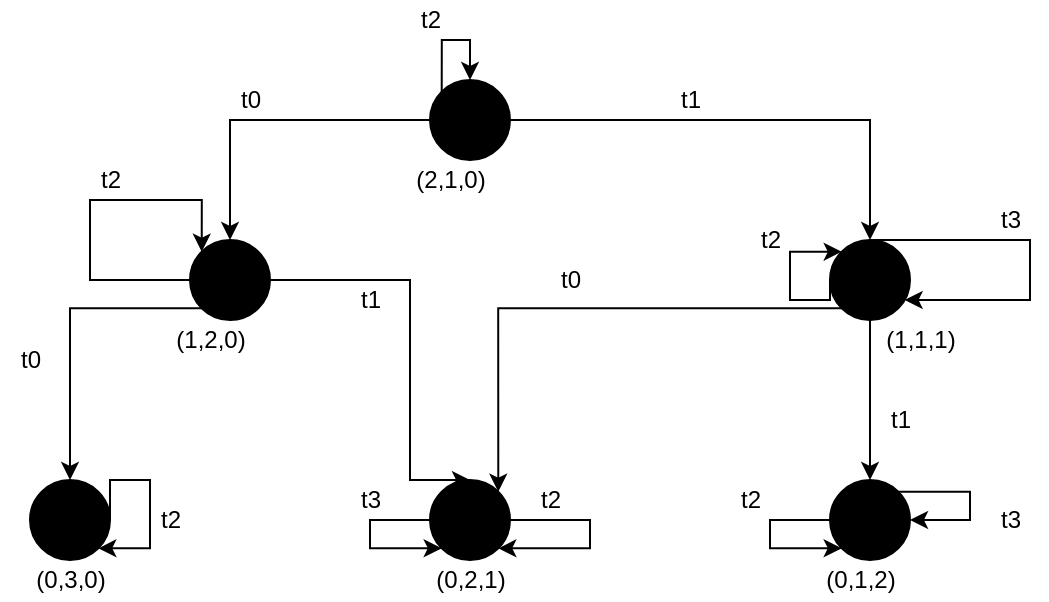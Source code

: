 <mxfile version="15.5.9" type="github">
  <diagram id="Ag26jjxQlUrxGi_fAM3p" name="Page-1">
    <mxGraphModel dx="870" dy="341" grid="1" gridSize="10" guides="1" tooltips="1" connect="1" arrows="1" fold="1" page="1" pageScale="1" pageWidth="827" pageHeight="1169" math="0" shadow="0">
      <root>
        <mxCell id="0" />
        <mxCell id="1" parent="0" />
        <mxCell id="MCnuN7g1gk3N_JBsFDVG-4" style="edgeStyle=orthogonalEdgeStyle;rounded=0;orthogonalLoop=1;jettySize=auto;html=1;exitX=0;exitY=0.5;exitDx=0;exitDy=0;entryX=0.5;entryY=0;entryDx=0;entryDy=0;" edge="1" parent="1" source="MCnuN7g1gk3N_JBsFDVG-1" target="MCnuN7g1gk3N_JBsFDVG-2">
          <mxGeometry relative="1" as="geometry" />
        </mxCell>
        <mxCell id="MCnuN7g1gk3N_JBsFDVG-5" style="edgeStyle=orthogonalEdgeStyle;rounded=0;orthogonalLoop=1;jettySize=auto;html=1;exitX=1;exitY=0.5;exitDx=0;exitDy=0;entryX=0.5;entryY=0;entryDx=0;entryDy=0;" edge="1" parent="1" source="MCnuN7g1gk3N_JBsFDVG-1" target="MCnuN7g1gk3N_JBsFDVG-3">
          <mxGeometry relative="1" as="geometry" />
        </mxCell>
        <mxCell id="MCnuN7g1gk3N_JBsFDVG-24" style="edgeStyle=orthogonalEdgeStyle;rounded=0;orthogonalLoop=1;jettySize=auto;html=1;exitX=0;exitY=0;exitDx=0;exitDy=0;entryX=0.5;entryY=0;entryDx=0;entryDy=0;" edge="1" parent="1" source="MCnuN7g1gk3N_JBsFDVG-1" target="MCnuN7g1gk3N_JBsFDVG-1">
          <mxGeometry relative="1" as="geometry">
            <mxPoint x="260" y="30" as="targetPoint" />
            <Array as="points">
              <mxPoint x="286" y="20" />
              <mxPoint x="300" y="20" />
            </Array>
          </mxGeometry>
        </mxCell>
        <mxCell id="MCnuN7g1gk3N_JBsFDVG-1" value="" style="ellipse;whiteSpace=wrap;html=1;aspect=fixed;fillColor=#000000;" vertex="1" parent="1">
          <mxGeometry x="280" y="40" width="40" height="40" as="geometry" />
        </mxCell>
        <mxCell id="MCnuN7g1gk3N_JBsFDVG-11" style="edgeStyle=orthogonalEdgeStyle;rounded=0;orthogonalLoop=1;jettySize=auto;html=1;exitX=0;exitY=1;exitDx=0;exitDy=0;entryX=0.5;entryY=0;entryDx=0;entryDy=0;" edge="1" parent="1" source="MCnuN7g1gk3N_JBsFDVG-2" target="MCnuN7g1gk3N_JBsFDVG-9">
          <mxGeometry relative="1" as="geometry" />
        </mxCell>
        <mxCell id="MCnuN7g1gk3N_JBsFDVG-13" style="edgeStyle=orthogonalEdgeStyle;rounded=0;orthogonalLoop=1;jettySize=auto;html=1;exitX=1;exitY=0.5;exitDx=0;exitDy=0;entryX=0.5;entryY=0;entryDx=0;entryDy=0;" edge="1" parent="1" source="MCnuN7g1gk3N_JBsFDVG-2" target="MCnuN7g1gk3N_JBsFDVG-10">
          <mxGeometry relative="1" as="geometry">
            <Array as="points">
              <mxPoint x="270" y="140" />
              <mxPoint x="270" y="240" />
            </Array>
          </mxGeometry>
        </mxCell>
        <mxCell id="MCnuN7g1gk3N_JBsFDVG-2" value="" style="ellipse;whiteSpace=wrap;html=1;aspect=fixed;fillColor=#000000;" vertex="1" parent="1">
          <mxGeometry x="160" y="120" width="40" height="40" as="geometry" />
        </mxCell>
        <mxCell id="MCnuN7g1gk3N_JBsFDVG-8" style="edgeStyle=orthogonalEdgeStyle;rounded=0;orthogonalLoop=1;jettySize=auto;html=1;" edge="1" parent="1" source="MCnuN7g1gk3N_JBsFDVG-3" target="MCnuN7g1gk3N_JBsFDVG-3">
          <mxGeometry relative="1" as="geometry">
            <mxPoint x="620" y="110" as="targetPoint" />
            <Array as="points">
              <mxPoint x="580" y="120" />
              <mxPoint x="580" y="150" />
            </Array>
          </mxGeometry>
        </mxCell>
        <mxCell id="MCnuN7g1gk3N_JBsFDVG-14" style="edgeStyle=orthogonalEdgeStyle;rounded=0;orthogonalLoop=1;jettySize=auto;html=1;exitX=0;exitY=1;exitDx=0;exitDy=0;entryX=1;entryY=0;entryDx=0;entryDy=0;" edge="1" parent="1" source="MCnuN7g1gk3N_JBsFDVG-3" target="MCnuN7g1gk3N_JBsFDVG-10">
          <mxGeometry relative="1" as="geometry" />
        </mxCell>
        <mxCell id="MCnuN7g1gk3N_JBsFDVG-20" style="edgeStyle=orthogonalEdgeStyle;rounded=0;orthogonalLoop=1;jettySize=auto;html=1;exitX=0.5;exitY=1;exitDx=0;exitDy=0;entryX=0.5;entryY=0;entryDx=0;entryDy=0;" edge="1" parent="1" source="MCnuN7g1gk3N_JBsFDVG-3" target="MCnuN7g1gk3N_JBsFDVG-18">
          <mxGeometry relative="1" as="geometry" />
        </mxCell>
        <mxCell id="MCnuN7g1gk3N_JBsFDVG-35" style="edgeStyle=orthogonalEdgeStyle;rounded=0;orthogonalLoop=1;jettySize=auto;html=1;exitX=0;exitY=0.5;exitDx=0;exitDy=0;entryX=0;entryY=0;entryDx=0;entryDy=0;" edge="1" parent="1" source="MCnuN7g1gk3N_JBsFDVG-3" target="MCnuN7g1gk3N_JBsFDVG-3">
          <mxGeometry relative="1" as="geometry">
            <mxPoint x="440" y="110" as="targetPoint" />
            <Array as="points">
              <mxPoint x="480" y="150" />
              <mxPoint x="460" y="150" />
              <mxPoint x="460" y="126" />
            </Array>
          </mxGeometry>
        </mxCell>
        <mxCell id="MCnuN7g1gk3N_JBsFDVG-3" value="" style="ellipse;whiteSpace=wrap;html=1;aspect=fixed;fillColor=#000000;" vertex="1" parent="1">
          <mxGeometry x="480" y="120" width="40" height="40" as="geometry" />
        </mxCell>
        <mxCell id="MCnuN7g1gk3N_JBsFDVG-6" style="edgeStyle=orthogonalEdgeStyle;rounded=0;orthogonalLoop=1;jettySize=auto;html=1;exitX=0;exitY=0.5;exitDx=0;exitDy=0;entryX=0;entryY=0;entryDx=0;entryDy=0;" edge="1" parent="1" source="MCnuN7g1gk3N_JBsFDVG-2" target="MCnuN7g1gk3N_JBsFDVG-2">
          <mxGeometry relative="1" as="geometry">
            <mxPoint x="100" y="80" as="targetPoint" />
            <Array as="points">
              <mxPoint x="110" y="140" />
              <mxPoint x="110" y="100" />
              <mxPoint x="166" y="100" />
            </Array>
          </mxGeometry>
        </mxCell>
        <mxCell id="MCnuN7g1gk3N_JBsFDVG-30" style="edgeStyle=orthogonalEdgeStyle;rounded=0;orthogonalLoop=1;jettySize=auto;html=1;exitX=1;exitY=0.5;exitDx=0;exitDy=0;entryX=1;entryY=1;entryDx=0;entryDy=0;" edge="1" parent="1" source="MCnuN7g1gk3N_JBsFDVG-9" target="MCnuN7g1gk3N_JBsFDVG-9">
          <mxGeometry relative="1" as="geometry">
            <mxPoint x="160" y="260.19" as="targetPoint" />
            <Array as="points">
              <mxPoint x="120" y="240" />
              <mxPoint x="140" y="240" />
              <mxPoint x="140" y="274" />
            </Array>
          </mxGeometry>
        </mxCell>
        <mxCell id="MCnuN7g1gk3N_JBsFDVG-9" value="" style="ellipse;whiteSpace=wrap;html=1;aspect=fixed;fillColor=#000000;" vertex="1" parent="1">
          <mxGeometry x="80" y="240" width="40" height="40" as="geometry" />
        </mxCell>
        <mxCell id="MCnuN7g1gk3N_JBsFDVG-17" style="edgeStyle=orthogonalEdgeStyle;rounded=0;orthogonalLoop=1;jettySize=auto;html=1;exitX=1;exitY=0.5;exitDx=0;exitDy=0;entryX=1;entryY=1;entryDx=0;entryDy=0;" edge="1" parent="1" source="MCnuN7g1gk3N_JBsFDVG-10" target="MCnuN7g1gk3N_JBsFDVG-10">
          <mxGeometry relative="1" as="geometry">
            <mxPoint x="420" y="260" as="targetPoint" />
            <Array as="points">
              <mxPoint x="360" y="260" />
              <mxPoint x="360" y="274" />
            </Array>
          </mxGeometry>
        </mxCell>
        <mxCell id="MCnuN7g1gk3N_JBsFDVG-10" value="" style="ellipse;whiteSpace=wrap;html=1;aspect=fixed;fillColor=#000000;" vertex="1" parent="1">
          <mxGeometry x="280" y="240" width="40" height="40" as="geometry" />
        </mxCell>
        <mxCell id="MCnuN7g1gk3N_JBsFDVG-15" style="edgeStyle=orthogonalEdgeStyle;rounded=0;orthogonalLoop=1;jettySize=auto;html=1;exitX=0;exitY=0.5;exitDx=0;exitDy=0;entryX=0;entryY=1;entryDx=0;entryDy=0;" edge="1" parent="1" source="MCnuN7g1gk3N_JBsFDVG-10" target="MCnuN7g1gk3N_JBsFDVG-10">
          <mxGeometry relative="1" as="geometry">
            <Array as="points">
              <mxPoint x="250" y="260" />
              <mxPoint x="250" y="274" />
            </Array>
          </mxGeometry>
        </mxCell>
        <mxCell id="MCnuN7g1gk3N_JBsFDVG-23" style="edgeStyle=orthogonalEdgeStyle;rounded=0;orthogonalLoop=1;jettySize=auto;html=1;exitX=0;exitY=0.5;exitDx=0;exitDy=0;entryX=0;entryY=1;entryDx=0;entryDy=0;" edge="1" parent="1" source="MCnuN7g1gk3N_JBsFDVG-18" target="MCnuN7g1gk3N_JBsFDVG-18">
          <mxGeometry relative="1" as="geometry">
            <mxPoint x="540" y="320" as="targetPoint" />
            <Array as="points">
              <mxPoint x="450" y="260" />
              <mxPoint x="450" y="274" />
            </Array>
          </mxGeometry>
        </mxCell>
        <mxCell id="MCnuN7g1gk3N_JBsFDVG-18" value="" style="ellipse;whiteSpace=wrap;html=1;aspect=fixed;fillColor=#000000;" vertex="1" parent="1">
          <mxGeometry x="480" y="240" width="40" height="40" as="geometry" />
        </mxCell>
        <mxCell id="MCnuN7g1gk3N_JBsFDVG-21" style="edgeStyle=orthogonalEdgeStyle;rounded=0;orthogonalLoop=1;jettySize=auto;html=1;exitX=1;exitY=0;exitDx=0;exitDy=0;entryX=1;entryY=0.5;entryDx=0;entryDy=0;" edge="1" parent="1" source="MCnuN7g1gk3N_JBsFDVG-18" target="MCnuN7g1gk3N_JBsFDVG-18">
          <mxGeometry relative="1" as="geometry">
            <Array as="points">
              <mxPoint x="550" y="246" />
              <mxPoint x="550" y="260" />
            </Array>
          </mxGeometry>
        </mxCell>
        <mxCell id="MCnuN7g1gk3N_JBsFDVG-25" value="t2" style="text;html=1;align=center;verticalAlign=middle;resizable=0;points=[];autosize=1;strokeColor=none;fillColor=none;" vertex="1" parent="1">
          <mxGeometry x="265" width="30" height="20" as="geometry" />
        </mxCell>
        <mxCell id="MCnuN7g1gk3N_JBsFDVG-26" value="t0" style="text;html=1;align=center;verticalAlign=middle;resizable=0;points=[];autosize=1;strokeColor=none;fillColor=none;" vertex="1" parent="1">
          <mxGeometry x="175" y="40" width="30" height="20" as="geometry" />
        </mxCell>
        <mxCell id="MCnuN7g1gk3N_JBsFDVG-27" value="t1" style="text;html=1;align=center;verticalAlign=middle;resizable=0;points=[];autosize=1;strokeColor=none;fillColor=none;" vertex="1" parent="1">
          <mxGeometry x="395" y="40" width="30" height="20" as="geometry" />
        </mxCell>
        <mxCell id="MCnuN7g1gk3N_JBsFDVG-28" value="t2" style="text;html=1;align=center;verticalAlign=middle;resizable=0;points=[];autosize=1;strokeColor=none;fillColor=none;" vertex="1" parent="1">
          <mxGeometry x="105" y="80" width="30" height="20" as="geometry" />
        </mxCell>
        <mxCell id="MCnuN7g1gk3N_JBsFDVG-29" value="t0" style="text;html=1;align=center;verticalAlign=middle;resizable=0;points=[];autosize=1;strokeColor=none;fillColor=none;" vertex="1" parent="1">
          <mxGeometry x="65" y="170" width="30" height="20" as="geometry" />
        </mxCell>
        <mxCell id="MCnuN7g1gk3N_JBsFDVG-31" value="t2" style="text;html=1;align=center;verticalAlign=middle;resizable=0;points=[];autosize=1;strokeColor=none;fillColor=none;" vertex="1" parent="1">
          <mxGeometry x="135" y="250" width="30" height="20" as="geometry" />
        </mxCell>
        <mxCell id="MCnuN7g1gk3N_JBsFDVG-32" value="t3" style="text;html=1;align=center;verticalAlign=middle;resizable=0;points=[];autosize=1;strokeColor=none;fillColor=none;" vertex="1" parent="1">
          <mxGeometry x="235" y="240" width="30" height="20" as="geometry" />
        </mxCell>
        <mxCell id="MCnuN7g1gk3N_JBsFDVG-33" value="t2" style="text;html=1;align=center;verticalAlign=middle;resizable=0;points=[];autosize=1;strokeColor=none;fillColor=none;" vertex="1" parent="1">
          <mxGeometry x="325" y="240" width="30" height="20" as="geometry" />
        </mxCell>
        <mxCell id="MCnuN7g1gk3N_JBsFDVG-34" value="t3" style="text;html=1;align=center;verticalAlign=middle;resizable=0;points=[];autosize=1;strokeColor=none;fillColor=none;" vertex="1" parent="1">
          <mxGeometry x="555" y="100" width="30" height="20" as="geometry" />
        </mxCell>
        <mxCell id="MCnuN7g1gk3N_JBsFDVG-36" value="t2" style="text;html=1;align=center;verticalAlign=middle;resizable=0;points=[];autosize=1;strokeColor=none;fillColor=none;" vertex="1" parent="1">
          <mxGeometry x="435" y="110" width="30" height="20" as="geometry" />
        </mxCell>
        <mxCell id="MCnuN7g1gk3N_JBsFDVG-37" value="t1" style="text;html=1;align=center;verticalAlign=middle;resizable=0;points=[];autosize=1;strokeColor=none;fillColor=none;" vertex="1" parent="1">
          <mxGeometry x="500" y="200" width="30" height="20" as="geometry" />
        </mxCell>
        <mxCell id="MCnuN7g1gk3N_JBsFDVG-38" value="t3" style="text;html=1;align=center;verticalAlign=middle;resizable=0;points=[];autosize=1;strokeColor=none;fillColor=none;" vertex="1" parent="1">
          <mxGeometry x="555" y="250" width="30" height="20" as="geometry" />
        </mxCell>
        <mxCell id="MCnuN7g1gk3N_JBsFDVG-40" value="t2&lt;br&gt;" style="text;html=1;align=center;verticalAlign=middle;resizable=0;points=[];autosize=1;strokeColor=none;fillColor=none;" vertex="1" parent="1">
          <mxGeometry x="425" y="240" width="30" height="20" as="geometry" />
        </mxCell>
        <mxCell id="MCnuN7g1gk3N_JBsFDVG-41" value="(0,1,2)" style="text;html=1;align=center;verticalAlign=middle;resizable=0;points=[];autosize=1;strokeColor=none;fillColor=none;" vertex="1" parent="1">
          <mxGeometry x="470" y="280" width="50" height="20" as="geometry" />
        </mxCell>
        <mxCell id="MCnuN7g1gk3N_JBsFDVG-42" value="(0,2,1)" style="text;html=1;align=center;verticalAlign=middle;resizable=0;points=[];autosize=1;strokeColor=none;fillColor=none;" vertex="1" parent="1">
          <mxGeometry x="275" y="280" width="50" height="20" as="geometry" />
        </mxCell>
        <mxCell id="MCnuN7g1gk3N_JBsFDVG-43" value="(1,1,1)" style="text;html=1;align=center;verticalAlign=middle;resizable=0;points=[];autosize=1;strokeColor=none;fillColor=none;" vertex="1" parent="1">
          <mxGeometry x="500" y="160" width="50" height="20" as="geometry" />
        </mxCell>
        <mxCell id="MCnuN7g1gk3N_JBsFDVG-44" value="(2,1,0)" style="text;html=1;align=center;verticalAlign=middle;resizable=0;points=[];autosize=1;strokeColor=none;fillColor=none;" vertex="1" parent="1">
          <mxGeometry x="265" y="80" width="50" height="20" as="geometry" />
        </mxCell>
        <mxCell id="MCnuN7g1gk3N_JBsFDVG-45" value="(1,2,0)" style="text;html=1;align=center;verticalAlign=middle;resizable=0;points=[];autosize=1;strokeColor=none;fillColor=none;" vertex="1" parent="1">
          <mxGeometry x="145" y="160" width="50" height="20" as="geometry" />
        </mxCell>
        <mxCell id="MCnuN7g1gk3N_JBsFDVG-48" value="(0,3,0)" style="text;html=1;align=center;verticalAlign=middle;resizable=0;points=[];autosize=1;strokeColor=none;fillColor=none;" vertex="1" parent="1">
          <mxGeometry x="75" y="280" width="50" height="20" as="geometry" />
        </mxCell>
        <mxCell id="MCnuN7g1gk3N_JBsFDVG-49" value="t1" style="text;html=1;align=center;verticalAlign=middle;resizable=0;points=[];autosize=1;strokeColor=none;fillColor=none;" vertex="1" parent="1">
          <mxGeometry x="235" y="140" width="30" height="20" as="geometry" />
        </mxCell>
        <mxCell id="MCnuN7g1gk3N_JBsFDVG-50" value="t0" style="text;html=1;align=center;verticalAlign=middle;resizable=0;points=[];autosize=1;strokeColor=none;fillColor=none;" vertex="1" parent="1">
          <mxGeometry x="335" y="130" width="30" height="20" as="geometry" />
        </mxCell>
      </root>
    </mxGraphModel>
  </diagram>
</mxfile>
